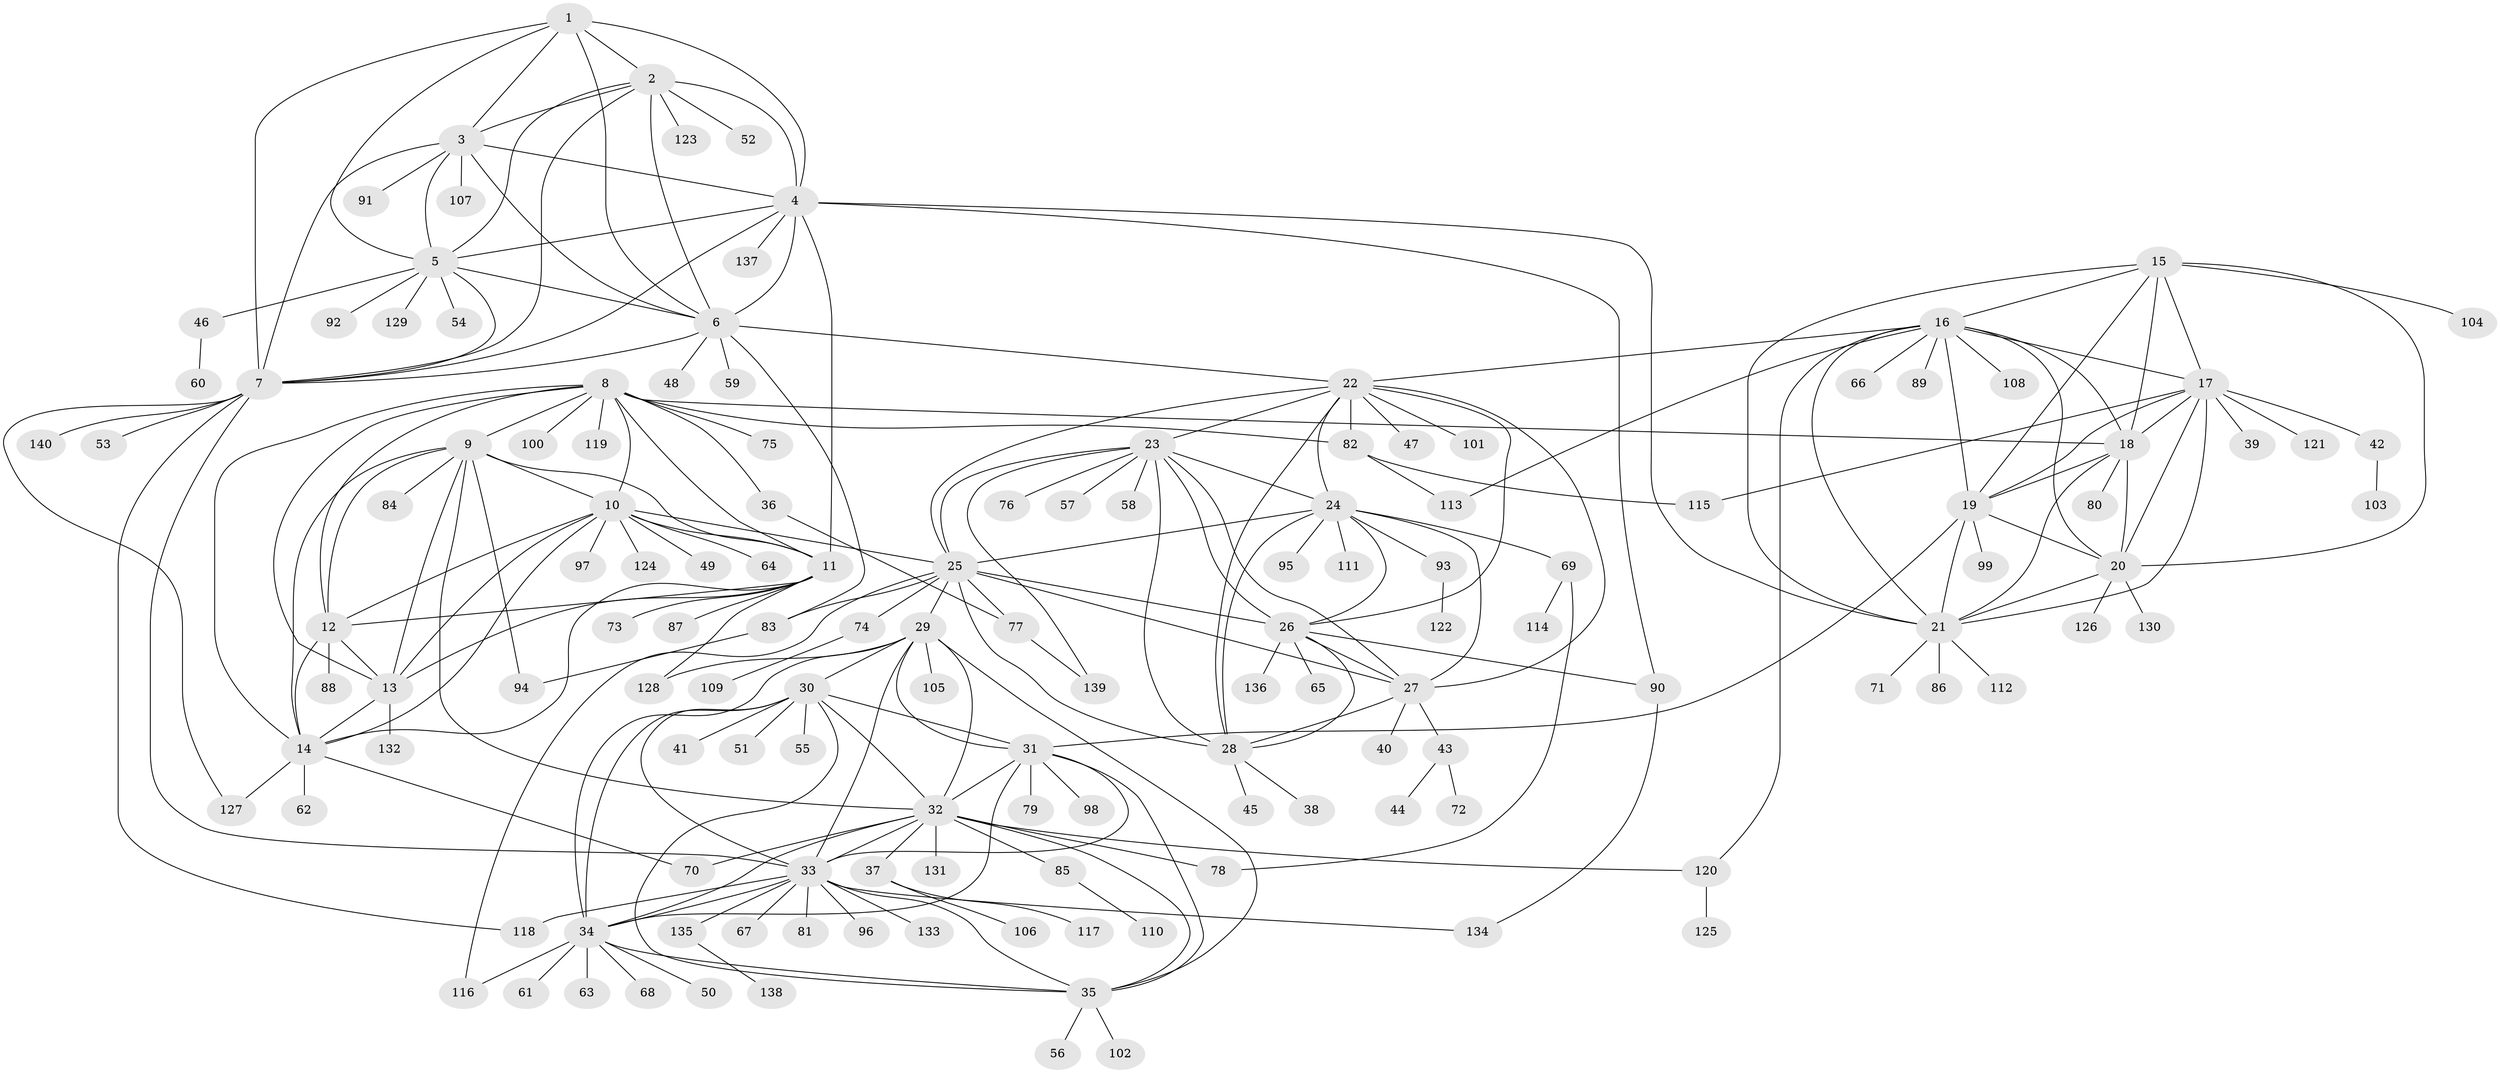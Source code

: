 // coarse degree distribution, {5: 0.028037383177570093, 9: 0.04672897196261682, 11: 0.018691588785046728, 7: 0.037383177570093455, 12: 0.009345794392523364, 8: 0.037383177570093455, 6: 0.037383177570093455, 15: 0.018691588785046728, 14: 0.009345794392523364, 2: 0.11214953271028037, 1: 0.5981308411214953, 3: 0.037383177570093455, 4: 0.009345794392523364}
// Generated by graph-tools (version 1.1) at 2025/42/03/06/25 10:42:15]
// undirected, 140 vertices, 236 edges
graph export_dot {
graph [start="1"]
  node [color=gray90,style=filled];
  1;
  2;
  3;
  4;
  5;
  6;
  7;
  8;
  9;
  10;
  11;
  12;
  13;
  14;
  15;
  16;
  17;
  18;
  19;
  20;
  21;
  22;
  23;
  24;
  25;
  26;
  27;
  28;
  29;
  30;
  31;
  32;
  33;
  34;
  35;
  36;
  37;
  38;
  39;
  40;
  41;
  42;
  43;
  44;
  45;
  46;
  47;
  48;
  49;
  50;
  51;
  52;
  53;
  54;
  55;
  56;
  57;
  58;
  59;
  60;
  61;
  62;
  63;
  64;
  65;
  66;
  67;
  68;
  69;
  70;
  71;
  72;
  73;
  74;
  75;
  76;
  77;
  78;
  79;
  80;
  81;
  82;
  83;
  84;
  85;
  86;
  87;
  88;
  89;
  90;
  91;
  92;
  93;
  94;
  95;
  96;
  97;
  98;
  99;
  100;
  101;
  102;
  103;
  104;
  105;
  106;
  107;
  108;
  109;
  110;
  111;
  112;
  113;
  114;
  115;
  116;
  117;
  118;
  119;
  120;
  121;
  122;
  123;
  124;
  125;
  126;
  127;
  128;
  129;
  130;
  131;
  132;
  133;
  134;
  135;
  136;
  137;
  138;
  139;
  140;
  1 -- 2;
  1 -- 3;
  1 -- 4;
  1 -- 5;
  1 -- 6;
  1 -- 7;
  2 -- 3;
  2 -- 4;
  2 -- 5;
  2 -- 6;
  2 -- 7;
  2 -- 52;
  2 -- 123;
  3 -- 4;
  3 -- 5;
  3 -- 6;
  3 -- 7;
  3 -- 91;
  3 -- 107;
  4 -- 5;
  4 -- 6;
  4 -- 7;
  4 -- 11;
  4 -- 21;
  4 -- 90;
  4 -- 137;
  5 -- 6;
  5 -- 7;
  5 -- 46;
  5 -- 54;
  5 -- 92;
  5 -- 129;
  6 -- 7;
  6 -- 22;
  6 -- 48;
  6 -- 59;
  6 -- 83;
  7 -- 33;
  7 -- 53;
  7 -- 118;
  7 -- 127;
  7 -- 140;
  8 -- 9;
  8 -- 10;
  8 -- 11;
  8 -- 12;
  8 -- 13;
  8 -- 14;
  8 -- 18;
  8 -- 36;
  8 -- 75;
  8 -- 82;
  8 -- 100;
  8 -- 119;
  9 -- 10;
  9 -- 11;
  9 -- 12;
  9 -- 13;
  9 -- 14;
  9 -- 32;
  9 -- 84;
  9 -- 94;
  10 -- 11;
  10 -- 12;
  10 -- 13;
  10 -- 14;
  10 -- 25;
  10 -- 49;
  10 -- 64;
  10 -- 97;
  10 -- 124;
  11 -- 12;
  11 -- 13;
  11 -- 14;
  11 -- 73;
  11 -- 87;
  11 -- 128;
  12 -- 13;
  12 -- 14;
  12 -- 88;
  13 -- 14;
  13 -- 132;
  14 -- 62;
  14 -- 70;
  14 -- 127;
  15 -- 16;
  15 -- 17;
  15 -- 18;
  15 -- 19;
  15 -- 20;
  15 -- 21;
  15 -- 104;
  16 -- 17;
  16 -- 18;
  16 -- 19;
  16 -- 20;
  16 -- 21;
  16 -- 22;
  16 -- 66;
  16 -- 89;
  16 -- 108;
  16 -- 113;
  16 -- 120;
  17 -- 18;
  17 -- 19;
  17 -- 20;
  17 -- 21;
  17 -- 39;
  17 -- 42;
  17 -- 115;
  17 -- 121;
  18 -- 19;
  18 -- 20;
  18 -- 21;
  18 -- 80;
  19 -- 20;
  19 -- 21;
  19 -- 31;
  19 -- 99;
  20 -- 21;
  20 -- 126;
  20 -- 130;
  21 -- 71;
  21 -- 86;
  21 -- 112;
  22 -- 23;
  22 -- 24;
  22 -- 25;
  22 -- 26;
  22 -- 27;
  22 -- 28;
  22 -- 47;
  22 -- 82;
  22 -- 101;
  23 -- 24;
  23 -- 25;
  23 -- 26;
  23 -- 27;
  23 -- 28;
  23 -- 57;
  23 -- 58;
  23 -- 76;
  23 -- 139;
  24 -- 25;
  24 -- 26;
  24 -- 27;
  24 -- 28;
  24 -- 69;
  24 -- 93;
  24 -- 95;
  24 -- 111;
  25 -- 26;
  25 -- 27;
  25 -- 28;
  25 -- 29;
  25 -- 74;
  25 -- 77;
  25 -- 83;
  25 -- 116;
  26 -- 27;
  26 -- 28;
  26 -- 65;
  26 -- 90;
  26 -- 136;
  27 -- 28;
  27 -- 40;
  27 -- 43;
  28 -- 38;
  28 -- 45;
  29 -- 30;
  29 -- 31;
  29 -- 32;
  29 -- 33;
  29 -- 34;
  29 -- 35;
  29 -- 105;
  29 -- 128;
  30 -- 31;
  30 -- 32;
  30 -- 33;
  30 -- 34;
  30 -- 35;
  30 -- 41;
  30 -- 51;
  30 -- 55;
  31 -- 32;
  31 -- 33;
  31 -- 34;
  31 -- 35;
  31 -- 79;
  31 -- 98;
  32 -- 33;
  32 -- 34;
  32 -- 35;
  32 -- 37;
  32 -- 70;
  32 -- 78;
  32 -- 85;
  32 -- 120;
  32 -- 131;
  33 -- 34;
  33 -- 35;
  33 -- 67;
  33 -- 81;
  33 -- 96;
  33 -- 118;
  33 -- 133;
  33 -- 134;
  33 -- 135;
  34 -- 35;
  34 -- 50;
  34 -- 61;
  34 -- 63;
  34 -- 68;
  34 -- 116;
  35 -- 56;
  35 -- 102;
  36 -- 77;
  37 -- 106;
  37 -- 117;
  42 -- 103;
  43 -- 44;
  43 -- 72;
  46 -- 60;
  69 -- 78;
  69 -- 114;
  74 -- 109;
  77 -- 139;
  82 -- 113;
  82 -- 115;
  83 -- 94;
  85 -- 110;
  90 -- 134;
  93 -- 122;
  120 -- 125;
  135 -- 138;
}
